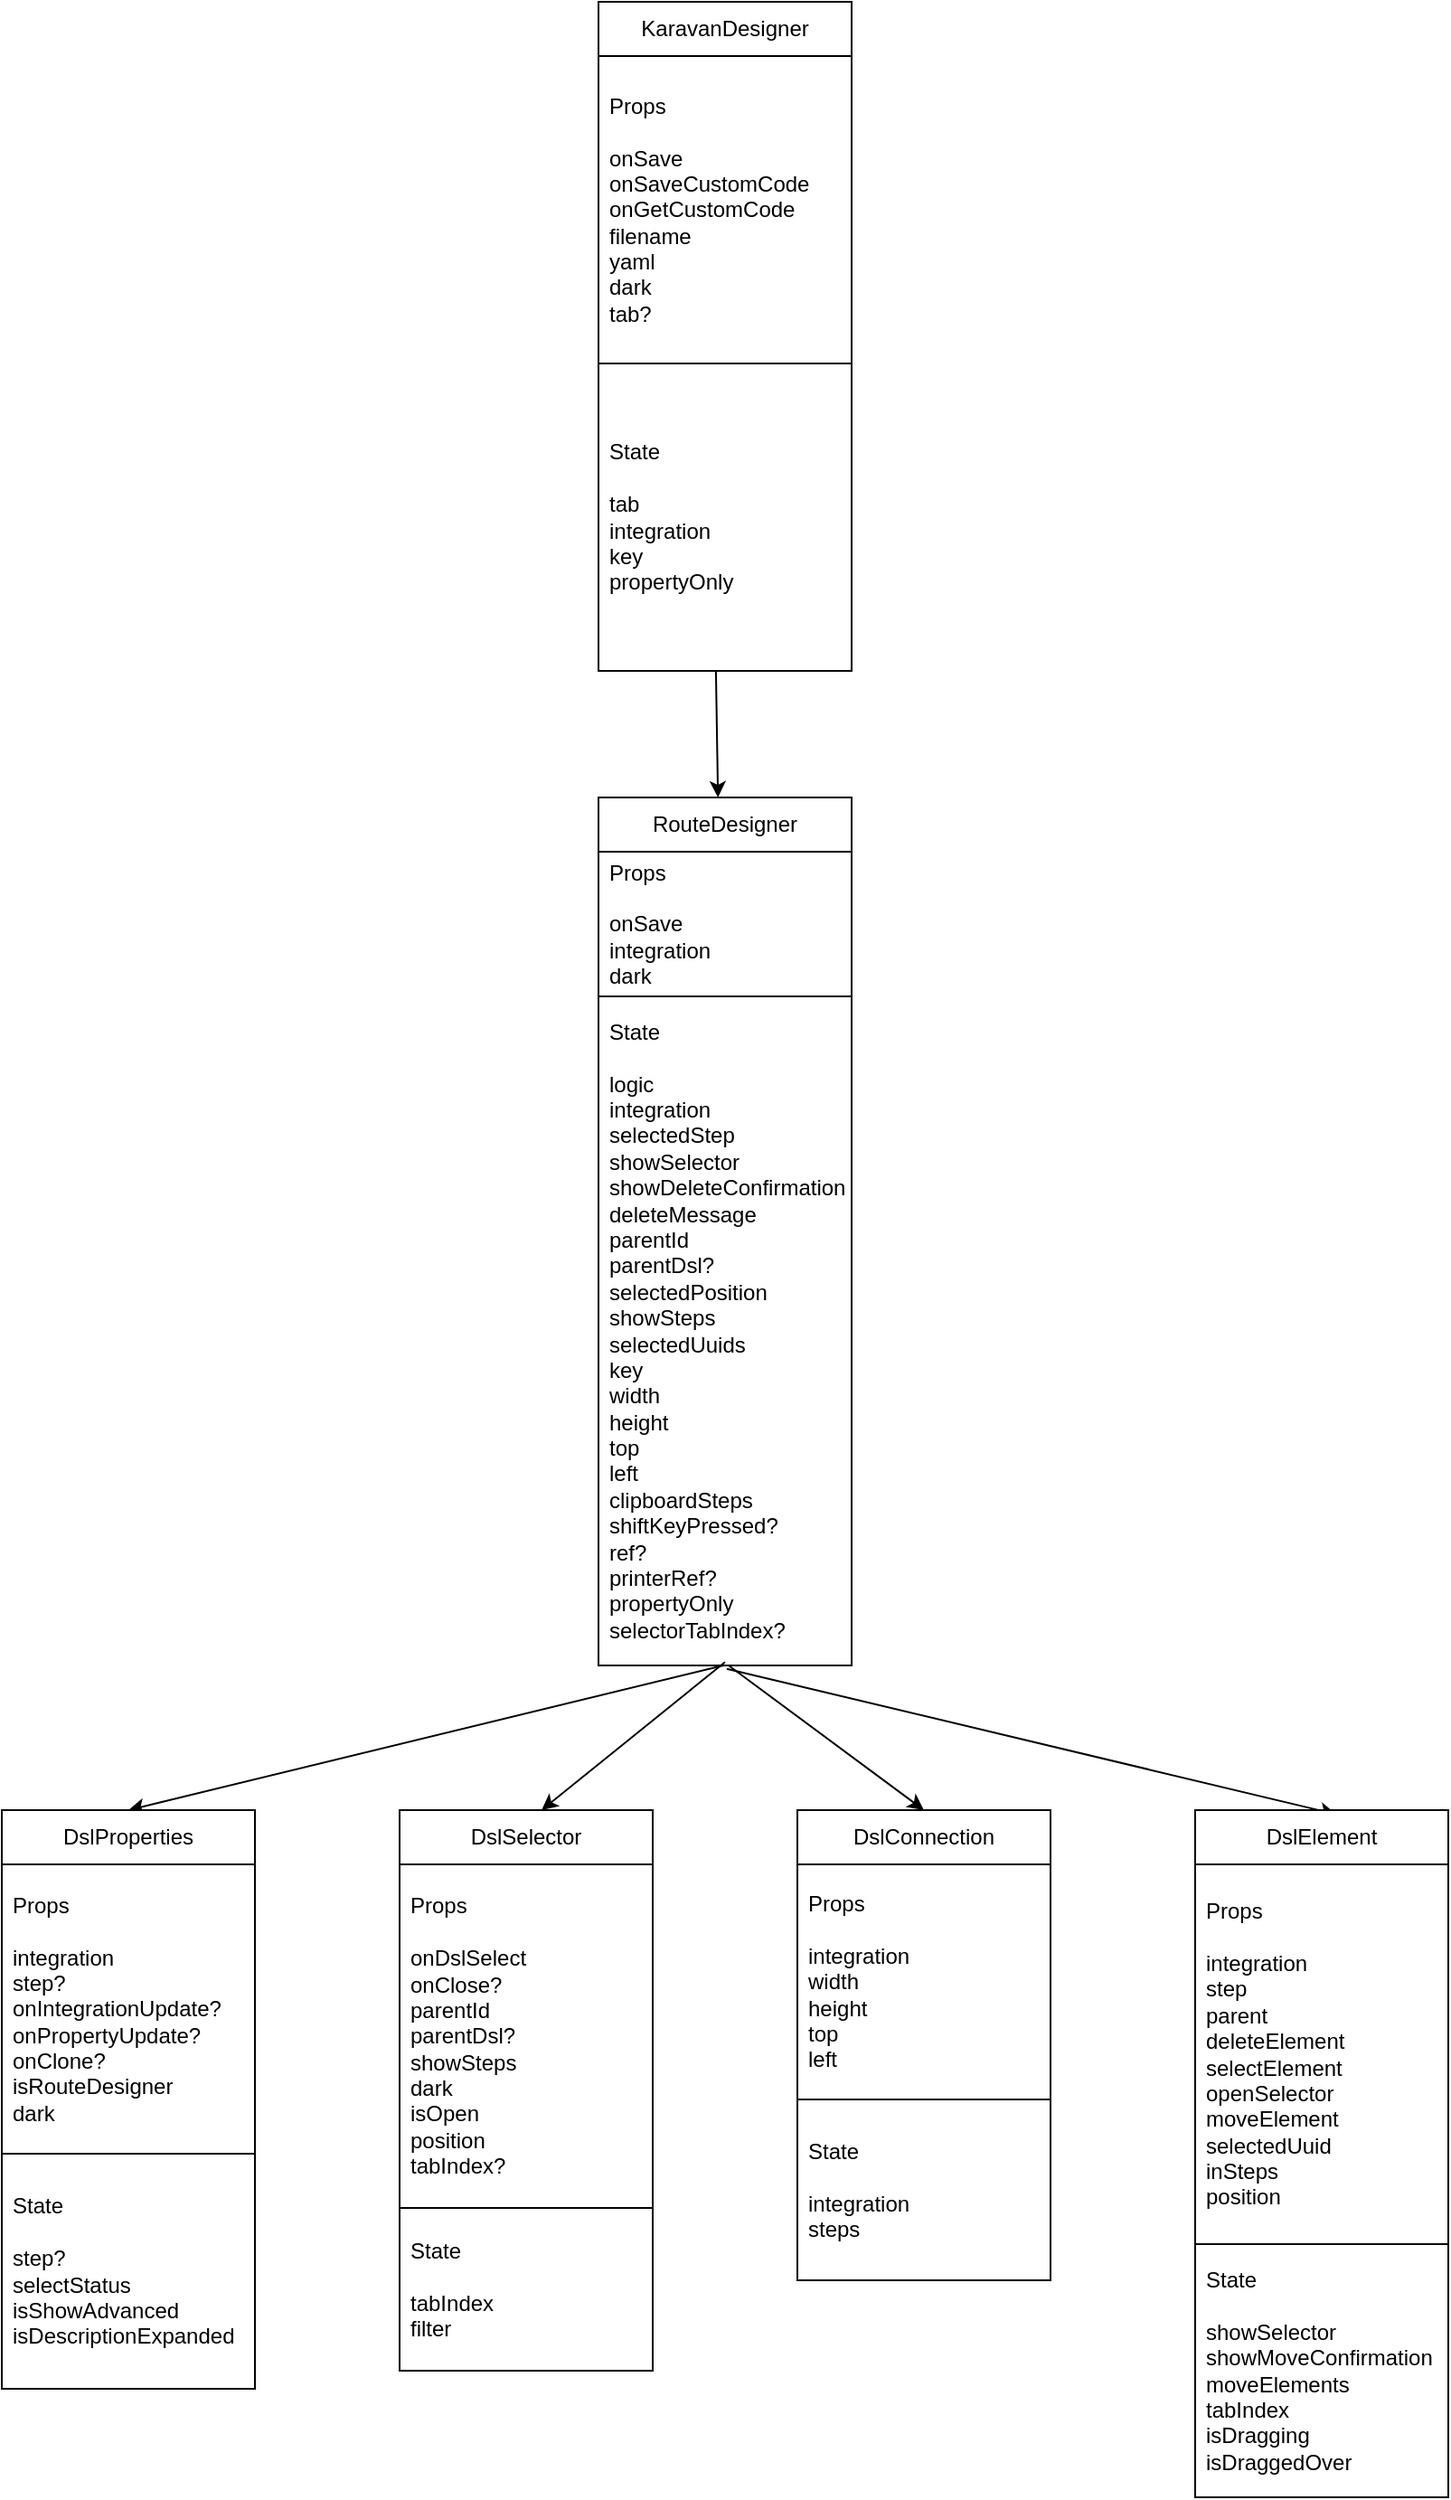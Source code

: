 <mxfile version="21.6.1" type="device" pages="2">
  <diagram name="전체 과정" id="mCxV87VYUHNUs2GO63bU">
    <mxGraphModel dx="2074" dy="2242" grid="1" gridSize="10" guides="1" tooltips="1" connect="1" arrows="1" fold="1" page="1" pageScale="1" pageWidth="827" pageHeight="1169" math="0" shadow="0">
      <root>
        <mxCell id="0" />
        <mxCell id="1" parent="0" />
        <mxCell id="F5csrRHwl5hwl0idgwOr-8" value="" style="endArrow=classic;html=1;rounded=0;entryX=0.5;entryY=0;entryDx=0;entryDy=0;exitX=0.493;exitY=1;exitDx=0;exitDy=0;exitPerimeter=0;" edge="1" parent="1" source="F5csrRHwl5hwl0idgwOr-91" target="F5csrRHwl5hwl0idgwOr-76">
          <mxGeometry width="50" height="50" relative="1" as="geometry">
            <mxPoint x="414" y="270" as="sourcePoint" />
            <mxPoint x="101.5" y="470" as="targetPoint" />
          </mxGeometry>
        </mxCell>
        <mxCell id="F5csrRHwl5hwl0idgwOr-9" value="" style="endArrow=classic;html=1;rounded=0;exitX=0.5;exitY=0.995;exitDx=0;exitDy=0;entryX=0.561;entryY=0;entryDx=0;entryDy=0;entryPerimeter=0;exitPerimeter=0;" edge="1" parent="1" source="F5csrRHwl5hwl0idgwOr-91" target="F5csrRHwl5hwl0idgwOr-80">
          <mxGeometry width="50" height="50" relative="1" as="geometry">
            <mxPoint x="414" y="270" as="sourcePoint" />
            <mxPoint x="321.5" y="470" as="targetPoint" />
          </mxGeometry>
        </mxCell>
        <mxCell id="F5csrRHwl5hwl0idgwOr-10" value="" style="endArrow=classic;html=1;rounded=0;entryX=0.5;entryY=0;entryDx=0;entryDy=0;exitX=0.514;exitY=1;exitDx=0;exitDy=0;exitPerimeter=0;" edge="1" parent="1" source="F5csrRHwl5hwl0idgwOr-91" target="F5csrRHwl5hwl0idgwOr-83">
          <mxGeometry width="50" height="50" relative="1" as="geometry">
            <mxPoint x="414" y="270" as="sourcePoint" />
            <mxPoint x="541.5" y="470" as="targetPoint" />
          </mxGeometry>
        </mxCell>
        <mxCell id="F5csrRHwl5hwl0idgwOr-11" value="" style="endArrow=classic;html=1;rounded=0;exitX=0.507;exitY=1.005;exitDx=0;exitDy=0;entryX=0.557;entryY=0.006;entryDx=0;entryDy=0;entryPerimeter=0;exitPerimeter=0;" edge="1" parent="1" source="F5csrRHwl5hwl0idgwOr-91" target="F5csrRHwl5hwl0idgwOr-86">
          <mxGeometry width="50" height="50" relative="1" as="geometry">
            <mxPoint x="414" y="270" as="sourcePoint" />
            <mxPoint x="758.5" y="470" as="targetPoint" />
          </mxGeometry>
        </mxCell>
        <mxCell id="F5csrRHwl5hwl0idgwOr-76" value="DslProperties" style="swimlane;fontStyle=0;childLayout=stackLayout;horizontal=1;startSize=30;horizontalStack=0;resizeParent=1;resizeParentMax=0;resizeLast=0;collapsible=1;marginBottom=0;whiteSpace=wrap;html=1;" vertex="1" parent="1">
          <mxGeometry x="14" y="470" width="140" height="320" as="geometry">
            <mxRectangle x="14" y="470" width="110" height="30" as="alternateBounds" />
          </mxGeometry>
        </mxCell>
        <mxCell id="F5csrRHwl5hwl0idgwOr-77" value="Props&lt;br&gt;&lt;br&gt;integration&lt;br&gt;step?&lt;br&gt;onIntegrationUpdate?&lt;br&gt;onPropertyUpdate?&lt;br&gt;onClone?&lt;br&gt;isRouteDesigner&lt;br&gt;dark" style="text;strokeColor=default;fillColor=none;align=left;verticalAlign=middle;spacingLeft=4;spacingRight=4;overflow=hidden;points=[[0,0.5],[1,0.5]];portConstraint=eastwest;rotatable=0;whiteSpace=wrap;html=1;" vertex="1" parent="F5csrRHwl5hwl0idgwOr-76">
          <mxGeometry y="30" width="140" height="160" as="geometry" />
        </mxCell>
        <mxCell id="F5csrRHwl5hwl0idgwOr-78" value="State&lt;br&gt;&lt;br&gt;step?&lt;br&gt;selectStatus&lt;br&gt;isShowAdvanced&lt;br&gt;isDescriptionExpanded" style="text;strokeColor=default;fillColor=none;align=left;verticalAlign=middle;spacingLeft=4;spacingRight=4;overflow=hidden;points=[[0,0.5],[1,0.5]];portConstraint=eastwest;rotatable=0;whiteSpace=wrap;html=1;" vertex="1" parent="F5csrRHwl5hwl0idgwOr-76">
          <mxGeometry y="190" width="140" height="130" as="geometry" />
        </mxCell>
        <mxCell id="F5csrRHwl5hwl0idgwOr-80" value="DslSelector" style="swimlane;fontStyle=0;childLayout=stackLayout;horizontal=1;startSize=30;horizontalStack=0;resizeParent=1;resizeParentMax=0;resizeLast=0;collapsible=1;marginBottom=0;whiteSpace=wrap;html=1;" vertex="1" parent="1">
          <mxGeometry x="234" y="470" width="140" height="310" as="geometry" />
        </mxCell>
        <mxCell id="F5csrRHwl5hwl0idgwOr-81" value="Props&lt;br&gt;&lt;br&gt;onDslSelect&lt;br&gt;onClose?&lt;br&gt;parentId&lt;br&gt;parentDsl?&lt;br&gt;showSteps&lt;br&gt;dark&lt;br&gt;isOpen&lt;br&gt;position&lt;br&gt;tabIndex?" style="text;strokeColor=default;fillColor=none;align=left;verticalAlign=middle;spacingLeft=4;spacingRight=4;overflow=hidden;points=[[0,0.5],[1,0.5]];portConstraint=eastwest;rotatable=0;whiteSpace=wrap;html=1;" vertex="1" parent="F5csrRHwl5hwl0idgwOr-80">
          <mxGeometry y="30" width="140" height="190" as="geometry" />
        </mxCell>
        <mxCell id="F5csrRHwl5hwl0idgwOr-82" value="State&lt;br&gt;&lt;br&gt;tabIndex&lt;br&gt;filter" style="text;strokeColor=default;fillColor=none;align=left;verticalAlign=middle;spacingLeft=4;spacingRight=4;overflow=hidden;points=[[0,0.5],[1,0.5]];portConstraint=eastwest;rotatable=0;whiteSpace=wrap;html=1;" vertex="1" parent="F5csrRHwl5hwl0idgwOr-80">
          <mxGeometry y="220" width="140" height="90" as="geometry" />
        </mxCell>
        <mxCell id="F5csrRHwl5hwl0idgwOr-83" value="DslConnection" style="swimlane;fontStyle=0;childLayout=stackLayout;horizontal=1;startSize=30;horizontalStack=0;resizeParent=1;resizeParentMax=0;resizeLast=0;collapsible=1;marginBottom=0;whiteSpace=wrap;html=1;" vertex="1" parent="1">
          <mxGeometry x="454" y="470" width="140" height="260" as="geometry" />
        </mxCell>
        <mxCell id="F5csrRHwl5hwl0idgwOr-84" value="Props&lt;br&gt;&lt;br&gt;integration&lt;br&gt;width&lt;br&gt;height&lt;br&gt;top&lt;br&gt;left" style="text;strokeColor=default;fillColor=none;align=left;verticalAlign=middle;spacingLeft=4;spacingRight=4;overflow=hidden;points=[[0,0.5],[1,0.5]];portConstraint=eastwest;rotatable=0;whiteSpace=wrap;html=1;" vertex="1" parent="F5csrRHwl5hwl0idgwOr-83">
          <mxGeometry y="30" width="140" height="130" as="geometry" />
        </mxCell>
        <mxCell id="F5csrRHwl5hwl0idgwOr-85" value="State&lt;br&gt;&lt;br&gt;integration&lt;br&gt;steps" style="text;strokeColor=default;fillColor=none;align=left;verticalAlign=middle;spacingLeft=4;spacingRight=4;overflow=hidden;points=[[0,0.5],[1,0.5]];portConstraint=eastwest;rotatable=0;whiteSpace=wrap;html=1;" vertex="1" parent="F5csrRHwl5hwl0idgwOr-83">
          <mxGeometry y="160" width="140" height="100" as="geometry" />
        </mxCell>
        <mxCell id="F5csrRHwl5hwl0idgwOr-86" value="DslElement" style="swimlane;fontStyle=0;childLayout=stackLayout;horizontal=1;startSize=30;horizontalStack=0;resizeParent=1;resizeParentMax=0;resizeLast=0;collapsible=1;marginBottom=0;whiteSpace=wrap;html=1;" vertex="1" parent="1">
          <mxGeometry x="674" y="470" width="140" height="380" as="geometry" />
        </mxCell>
        <mxCell id="F5csrRHwl5hwl0idgwOr-87" value="Props&lt;br&gt;&lt;br&gt;integration&lt;br&gt;step&lt;br&gt;parent&lt;br&gt;deleteElement&lt;br&gt;selectElement&lt;br&gt;openSelector&lt;br&gt;moveElement&lt;br&gt;selectedUuid&lt;br&gt;inSteps&lt;br&gt;position" style="text;strokeColor=default;fillColor=none;align=left;verticalAlign=middle;spacingLeft=4;spacingRight=4;overflow=hidden;points=[[0,0.5],[1,0.5]];portConstraint=eastwest;rotatable=0;whiteSpace=wrap;html=1;" vertex="1" parent="F5csrRHwl5hwl0idgwOr-86">
          <mxGeometry y="30" width="140" height="210" as="geometry" />
        </mxCell>
        <mxCell id="F5csrRHwl5hwl0idgwOr-88" value="State&lt;br&gt;&lt;br&gt;showSelector&lt;br&gt;showMoveConfirmation&lt;br&gt;moveElements&lt;br&gt;tabIndex&lt;br&gt;isDragging&lt;br&gt;isDraggedOver" style="text;strokeColor=default;fillColor=none;align=left;verticalAlign=middle;spacingLeft=4;spacingRight=4;overflow=hidden;points=[[0,0.5],[1,0.5]];portConstraint=eastwest;rotatable=0;whiteSpace=wrap;html=1;" vertex="1" parent="F5csrRHwl5hwl0idgwOr-86">
          <mxGeometry y="240" width="140" height="140" as="geometry" />
        </mxCell>
        <mxCell id="F5csrRHwl5hwl0idgwOr-89" value="RouteDesigner" style="swimlane;fontStyle=0;childLayout=stackLayout;horizontal=1;startSize=30;horizontalStack=0;resizeParent=1;resizeParentMax=0;resizeLast=0;collapsible=1;marginBottom=0;whiteSpace=wrap;html=1;" vertex="1" parent="1">
          <mxGeometry x="344" y="-90" width="140" height="480" as="geometry" />
        </mxCell>
        <mxCell id="F5csrRHwl5hwl0idgwOr-90" value="Props&lt;br&gt;&lt;br&gt;onSave&lt;br&gt;integration&lt;br&gt;dark" style="text;strokeColor=default;fillColor=none;align=left;verticalAlign=middle;spacingLeft=4;spacingRight=4;overflow=hidden;points=[[0,0.5],[1,0.5]];portConstraint=eastwest;rotatable=0;whiteSpace=wrap;html=1;" vertex="1" parent="F5csrRHwl5hwl0idgwOr-89">
          <mxGeometry y="30" width="140" height="80" as="geometry" />
        </mxCell>
        <mxCell id="F5csrRHwl5hwl0idgwOr-91" value="State&lt;br&gt;&lt;br&gt;logic&lt;br&gt;integration&lt;br&gt;selectedStep&lt;br&gt;showSelector&lt;br&gt;showDeleteConfirmation&lt;br&gt;deleteMessage&lt;br&gt;parentId&lt;br&gt;parentDsl?&lt;br&gt;selectedPosition&lt;br&gt;showSteps&lt;br&gt;selectedUuids&lt;br&gt;key&lt;br&gt;width&lt;br&gt;height&lt;br&gt;top&lt;br&gt;left&lt;br&gt;clipboardSteps&lt;br&gt;shiftKeyPressed?&lt;br&gt;ref?&lt;br&gt;printerRef?&lt;br&gt;propertyOnly&lt;br&gt;selectorTabIndex?" style="text;strokeColor=default;fillColor=none;align=left;verticalAlign=middle;spacingLeft=4;spacingRight=4;overflow=hidden;points=[[0,0.5],[1,0.5]];portConstraint=eastwest;rotatable=0;whiteSpace=wrap;html=1;" vertex="1" parent="F5csrRHwl5hwl0idgwOr-89">
          <mxGeometry y="110" width="140" height="370" as="geometry" />
        </mxCell>
        <mxCell id="F5csrRHwl5hwl0idgwOr-92" value="KaravanDesigner" style="swimlane;fontStyle=0;childLayout=stackLayout;horizontal=1;startSize=30;horizontalStack=0;resizeParent=1;resizeParentMax=0;resizeLast=0;collapsible=1;marginBottom=0;whiteSpace=wrap;html=1;" vertex="1" parent="1">
          <mxGeometry x="344" y="-530" width="140" height="370" as="geometry" />
        </mxCell>
        <mxCell id="F5csrRHwl5hwl0idgwOr-93" value="Props&lt;br&gt;&lt;br&gt;onSave&lt;br&gt;onSaveCustomCode&lt;br&gt;onGetCustomCode&lt;br&gt;filename&lt;br&gt;yaml&lt;br&gt;dark&lt;br&gt;tab?" style="text;strokeColor=default;fillColor=none;align=left;verticalAlign=middle;spacingLeft=4;spacingRight=4;overflow=hidden;points=[[0,0.5],[1,0.5]];portConstraint=eastwest;rotatable=0;whiteSpace=wrap;html=1;" vertex="1" parent="F5csrRHwl5hwl0idgwOr-92">
          <mxGeometry y="30" width="140" height="170" as="geometry" />
        </mxCell>
        <mxCell id="F5csrRHwl5hwl0idgwOr-94" value="State&lt;br&gt;&lt;br&gt;tab&lt;br&gt;integration&lt;br&gt;key&lt;br&gt;propertyOnly" style="text;strokeColor=default;fillColor=none;align=left;verticalAlign=middle;spacingLeft=4;spacingRight=4;overflow=hidden;points=[[0,0.5],[1,0.5]];portConstraint=eastwest;rotatable=0;whiteSpace=wrap;html=1;" vertex="1" parent="F5csrRHwl5hwl0idgwOr-92">
          <mxGeometry y="200" width="140" height="170" as="geometry" />
        </mxCell>
        <mxCell id="F5csrRHwl5hwl0idgwOr-95" value="" style="endArrow=classic;html=1;rounded=0;exitX=0.464;exitY=1;exitDx=0;exitDy=0;exitPerimeter=0;" edge="1" parent="1" source="F5csrRHwl5hwl0idgwOr-94" target="F5csrRHwl5hwl0idgwOr-89">
          <mxGeometry width="50" height="50" relative="1" as="geometry">
            <mxPoint x="410" y="-160" as="sourcePoint" />
            <mxPoint x="414" y="-90" as="targetPoint" />
          </mxGeometry>
        </mxCell>
      </root>
    </mxGraphModel>
  </diagram>
  <diagram id="oII4zX3Pi5u15Kb-wIJh" name="DslSelect">
    <mxGraphModel dx="1728" dy="894" grid="1" gridSize="10" guides="1" tooltips="1" connect="1" arrows="1" fold="1" page="1" pageScale="1" pageWidth="827" pageHeight="1169" math="0" shadow="0">
      <root>
        <mxCell id="0" />
        <mxCell id="1" parent="0" />
        <mxCell id="Bw9rBuO6JEcCYCs5XyiK-1" value="DslSelector" style="swimlane;fontStyle=0;childLayout=stackLayout;horizontal=1;startSize=30;horizontalStack=0;resizeParent=1;resizeParentMax=0;resizeLast=0;collapsible=1;marginBottom=0;whiteSpace=wrap;html=1;" vertex="1" parent="1">
          <mxGeometry x="40" y="290" width="140" height="460" as="geometry" />
        </mxCell>
        <mxCell id="Bw9rBuO6JEcCYCs5XyiK-2" value="Props&lt;br&gt;&lt;br&gt;onDslSelect&lt;br&gt;onClose?&lt;br&gt;parentId&lt;br&gt;parentDsl?&lt;br&gt;showSteps&lt;br&gt;dark&lt;br&gt;isOpen&lt;br&gt;position&lt;br&gt;tabIndex?" style="text;strokeColor=default;fillColor=none;align=left;verticalAlign=middle;spacingLeft=4;spacingRight=4;overflow=hidden;points=[[0,0.5],[1,0.5]];portConstraint=eastwest;rotatable=0;whiteSpace=wrap;html=1;" vertex="1" parent="Bw9rBuO6JEcCYCs5XyiK-1">
          <mxGeometry y="30" width="140" height="190" as="geometry" />
        </mxCell>
        <mxCell id="Bw9rBuO6JEcCYCs5XyiK-3" value="State&lt;br&gt;&lt;br&gt;tabIndex&lt;br&gt;filter" style="text;strokeColor=default;fillColor=none;align=left;verticalAlign=middle;spacingLeft=4;spacingRight=4;overflow=hidden;points=[[0,0.5],[1,0.5]];portConstraint=eastwest;rotatable=0;whiteSpace=wrap;html=1;" vertex="1" parent="Bw9rBuO6JEcCYCs5XyiK-1">
          <mxGeometry y="220" width="140" height="90" as="geometry" />
        </mxCell>
        <mxCell id="Bw9rBuO6JEcCYCs5XyiK-6" value="method&lt;br&gt;&lt;br&gt;getDefaultTabIndex&lt;br&gt;selectTab&lt;br&gt;selectDsl&lt;br&gt;searchInput&lt;br&gt;getCard&lt;br&gt;close" style="text;strokeColor=default;fillColor=none;align=left;verticalAlign=middle;spacingLeft=4;spacingRight=4;overflow=hidden;points=[[0,0.5],[1,0.5]];portConstraint=eastwest;rotatable=0;whiteSpace=wrap;html=1;" vertex="1" parent="Bw9rBuO6JEcCYCs5XyiK-1">
          <mxGeometry y="310" width="140" height="150" as="geometry" />
        </mxCell>
        <mxCell id="zhVo2QLvCXbvbKLvG6UR-1" value="" style="edgeStyle=elbowEdgeStyle;elbow=horizontal;endArrow=classic;html=1;curved=0;rounded=0;endSize=8;startSize=8;exitX=1.008;exitY=0.167;exitDx=0;exitDy=0;entryX=0;entryY=0.5;entryDx=0;entryDy=0;exitPerimeter=0;" edge="1" parent="1" source="Bw9rBuO6JEcCYCs5XyiK-6" target="zhVo2QLvCXbvbKLvG6UR-4">
          <mxGeometry width="50" height="50" relative="1" as="geometry">
            <mxPoint x="390" y="560" as="sourcePoint" />
            <mxPoint x="420" y="200" as="targetPoint" />
            <Array as="points">
              <mxPoint x="290" y="200" />
            </Array>
          </mxGeometry>
        </mxCell>
        <mxCell id="zhVo2QLvCXbvbKLvG6UR-3" value="카드 정보 가져오기" style="text;html=1;strokeColor=none;fillColor=none;align=center;verticalAlign=middle;whiteSpace=wrap;rounded=0;" vertex="1" parent="1">
          <mxGeometry x="170" y="130" width="130" height="30" as="geometry" />
        </mxCell>
        <mxCell id="zhVo2QLvCXbvbKLvG6UR-4" value="CamelUi&lt;br&gt;.getSelectorModelsForParentFiltered" style="rounded=0;whiteSpace=wrap;html=1;" vertex="1" parent="1">
          <mxGeometry x="420" y="80" width="120" height="60" as="geometry" />
        </mxCell>
        <mxCell id="zhVo2QLvCXbvbKLvG6UR-5" value="CamelUi&lt;br&gt;.getSelectorModelsForParent" style="rounded=0;whiteSpace=wrap;html=1;" vertex="1" parent="1">
          <mxGeometry x="610" y="80" width="120" height="60" as="geometry" />
        </mxCell>
        <mxCell id="zhVo2QLvCXbvbKLvG6UR-7" value="" style="endArrow=classic;html=1;rounded=0;exitX=0;exitY=0.5;exitDx=0;exitDy=0;entryX=1;entryY=0.5;entryDx=0;entryDy=0;" edge="1" parent="1" source="zhVo2QLvCXbvbKLvG6UR-5" target="zhVo2QLvCXbvbKLvG6UR-4">
          <mxGeometry width="50" height="50" relative="1" as="geometry">
            <mxPoint x="390" y="470" as="sourcePoint" />
            <mxPoint x="440" y="420" as="targetPoint" />
          </mxGeometry>
        </mxCell>
        <mxCell id="pqiGKjUYZSQwwLIwVSo8-1" value="getCard" style="rounded=0;whiteSpace=wrap;html=1;" vertex="1" parent="1">
          <mxGeometry x="420" y="190" width="120" height="60" as="geometry" />
        </mxCell>
        <mxCell id="pqiGKjUYZSQwwLIwVSo8-2" value="" style="endArrow=classic;html=1;rounded=0;exitX=0.5;exitY=1;exitDx=0;exitDy=0;entryX=0.5;entryY=0;entryDx=0;entryDy=0;" edge="1" parent="1" source="zhVo2QLvCXbvbKLvG6UR-4" target="pqiGKjUYZSQwwLIwVSo8-1">
          <mxGeometry width="50" height="50" relative="1" as="geometry">
            <mxPoint x="340" y="540" as="sourcePoint" />
            <mxPoint x="390" y="490" as="targetPoint" />
          </mxGeometry>
        </mxCell>
        <mxCell id="pqiGKjUYZSQwwLIwVSo8-3" value="" style="edgeStyle=elbowEdgeStyle;elbow=horizontal;endArrow=classic;html=1;curved=0;rounded=0;endSize=8;startSize=8;exitX=0.992;exitY=0.363;exitDx=0;exitDy=0;exitPerimeter=0;" edge="1" parent="1" source="Bw9rBuO6JEcCYCs5XyiK-6">
          <mxGeometry width="50" height="50" relative="1" as="geometry">
            <mxPoint x="340" y="630" as="sourcePoint" />
            <mxPoint x="570" y="340" as="targetPoint" />
            <Array as="points">
              <mxPoint x="350" y="500" />
            </Array>
          </mxGeometry>
        </mxCell>
        <mxCell id="pqiGKjUYZSQwwLIwVSo8-4" value="Card Select" style="text;html=1;strokeColor=none;fillColor=none;align=center;verticalAlign=middle;whiteSpace=wrap;rounded=0;" vertex="1" parent="1">
          <mxGeometry x="340" y="470" width="60" height="30" as="geometry" />
        </mxCell>
        <mxCell id="pqiGKjUYZSQwwLIwVSo8-8" value="" style="edgeStyle=orthogonalEdgeStyle;rounded=0;orthogonalLoop=1;jettySize=auto;html=1;" edge="1" parent="1" source="pqiGKjUYZSQwwLIwVSo8-5" target="pqiGKjUYZSQwwLIwVSo8-7">
          <mxGeometry relative="1" as="geometry" />
        </mxCell>
        <mxCell id="pqiGKjUYZSQwwLIwVSo8-5" value="selectDsl" style="rounded=0;whiteSpace=wrap;html=1;" vertex="1" parent="1">
          <mxGeometry x="570" y="310" width="120" height="60" as="geometry" />
        </mxCell>
        <mxCell id="pqiGKjUYZSQwwLIwVSo8-10" value="" style="edgeStyle=orthogonalEdgeStyle;rounded=0;orthogonalLoop=1;jettySize=auto;html=1;" edge="1" parent="1" source="pqiGKjUYZSQwwLIwVSo8-7" target="pqiGKjUYZSQwwLIwVSo8-9">
          <mxGeometry relative="1" as="geometry" />
        </mxCell>
        <mxCell id="pqiGKjUYZSQwwLIwVSo8-7" value="RouteDesigner&lt;br&gt;&lt;br&gt;this.state.logic" style="rounded=0;whiteSpace=wrap;html=1;" vertex="1" parent="1">
          <mxGeometry x="570" y="410" width="120" height="60" as="geometry" />
        </mxCell>
        <mxCell id="pqiGKjUYZSQwwLIwVSo8-9" value="RouteDesignerLogic&lt;br&gt;&lt;br&gt;onDslSelect" style="rounded=0;whiteSpace=wrap;html=1;" vertex="1" parent="1">
          <mxGeometry x="570" y="510" width="120" height="60" as="geometry" />
        </mxCell>
        <mxCell id="pqiGKjUYZSQwwLIwVSo8-11" value="addStep" style="rounded=0;whiteSpace=wrap;html=1;" vertex="1" parent="1">
          <mxGeometry x="760" y="555" width="120" height="60" as="geometry" />
        </mxCell>
        <mxCell id="pqiGKjUYZSQwwLIwVSo8-13" value="" style="endArrow=classic;html=1;rounded=0;exitX=0.5;exitY=1;exitDx=0;exitDy=0;" edge="1" parent="1" source="pqiGKjUYZSQwwLIwVSo8-15" target="pqiGKjUYZSQwwLIwVSo8-11">
          <mxGeometry width="50" height="50" relative="1" as="geometry">
            <mxPoint x="370" y="470" as="sourcePoint" />
            <mxPoint x="420" y="420" as="targetPoint" />
          </mxGeometry>
        </mxCell>
        <mxCell id="pqiGKjUYZSQwwLIwVSo8-15" value="createRouteDefinition&lt;br&gt;or&lt;br&gt;createStep" style="rounded=0;whiteSpace=wrap;html=1;" vertex="1" parent="1">
          <mxGeometry x="760" y="470" width="120" height="60" as="geometry" />
        </mxCell>
        <mxCell id="pqiGKjUYZSQwwLIwVSo8-16" value="" style="edgeStyle=elbowEdgeStyle;elbow=horizontal;endArrow=classic;html=1;curved=0;rounded=0;endSize=8;startSize=8;exitX=0;exitY=0.5;exitDx=0;exitDy=0;entryX=1;entryY=0.5;entryDx=0;entryDy=0;" edge="1" parent="1" source="pqiGKjUYZSQwwLIwVSo8-15" target="pqiGKjUYZSQwwLIwVSo8-9">
          <mxGeometry width="50" height="50" relative="1" as="geometry">
            <mxPoint x="700" y="730" as="sourcePoint" />
            <mxPoint x="770" y="690" as="targetPoint" />
          </mxGeometry>
        </mxCell>
        <mxCell id="pqiGKjUYZSQwwLIwVSo8-17" value="" style="edgeStyle=elbowEdgeStyle;elbow=horizontal;endArrow=classic;html=1;curved=0;rounded=0;endSize=8;startSize=8;entryX=1;entryY=0.5;entryDx=0;entryDy=0;exitX=0;exitY=0.5;exitDx=0;exitDy=0;" edge="1" parent="1" source="pqiGKjUYZSQwwLIwVSo8-18" target="pqiGKjUYZSQwwLIwVSo8-11">
          <mxGeometry width="50" height="50" relative="1" as="geometry">
            <mxPoint x="760" y="690" as="sourcePoint" />
            <mxPoint x="710" y="710" as="targetPoint" />
            <Array as="points">
              <mxPoint x="950" y="560" />
            </Array>
          </mxGeometry>
        </mxCell>
        <mxCell id="pqiGKjUYZSQwwLIwVSo8-20" value="" style="edgeStyle=orthogonalEdgeStyle;rounded=0;orthogonalLoop=1;jettySize=auto;html=1;" edge="1" parent="1" source="pqiGKjUYZSQwwLIwVSo8-18" target="pqiGKjUYZSQwwLIwVSo8-19">
          <mxGeometry relative="1" as="geometry" />
        </mxCell>
        <mxCell id="pqiGKjUYZSQwwLIwVSo8-18" value="CamelDefinitionApiExt&lt;br&gt;.addStepToIntegration" style="rounded=0;whiteSpace=wrap;html=1;" vertex="1" parent="1">
          <mxGeometry x="1010" y="495" width="120" height="60" as="geometry" />
        </mxCell>
        <mxCell id="pqiGKjUYZSQwwLIwVSo8-19" value="CamelUtil" style="rounded=0;whiteSpace=wrap;html=1;" vertex="1" parent="1">
          <mxGeometry x="1010" y="585" width="120" height="60" as="geometry" />
        </mxCell>
      </root>
    </mxGraphModel>
  </diagram>
</mxfile>
